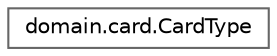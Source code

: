 digraph "Gráfico de jerarquía de clases"
{
 // LATEX_PDF_SIZE
  bgcolor="transparent";
  edge [fontname=Helvetica,fontsize=10,labelfontname=Helvetica,labelfontsize=10];
  node [fontname=Helvetica,fontsize=10,shape=box,height=0.2,width=0.4];
  rankdir="LR";
  Node0 [id="Node000000",label="domain.card.CardType",height=0.2,width=0.4,color="grey40", fillcolor="white", style="filled",URL="$enumdomain_1_1card_1_1_card_type.html",tooltip=" "];
}
